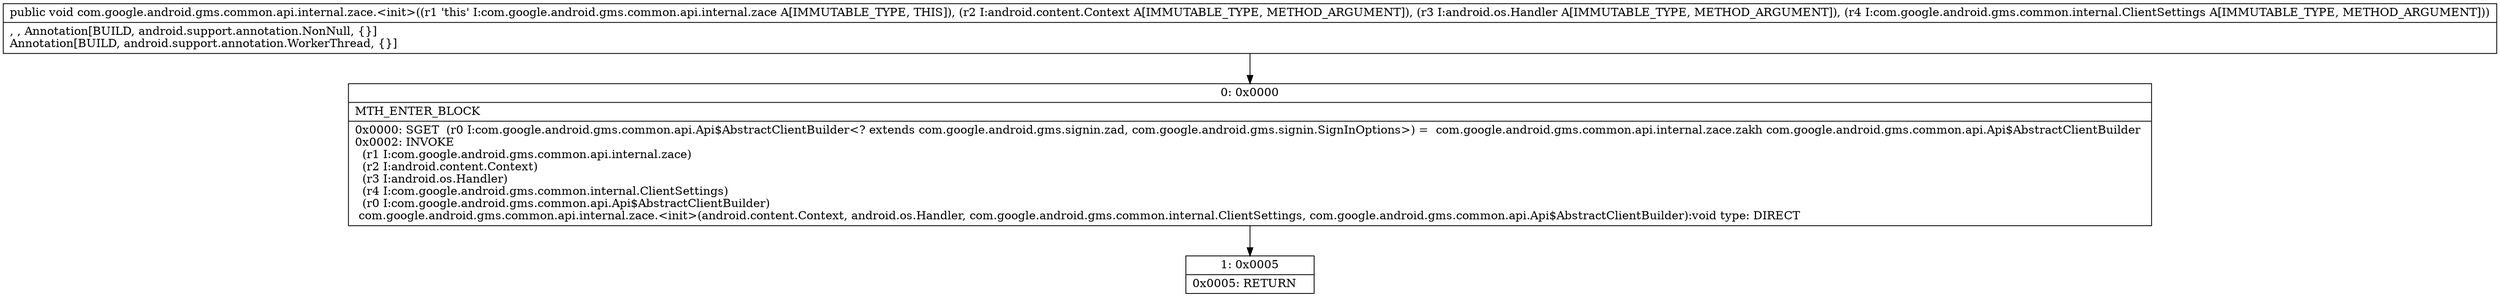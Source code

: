 digraph "CFG forcom.google.android.gms.common.api.internal.zace.\<init\>(Landroid\/content\/Context;Landroid\/os\/Handler;Lcom\/google\/android\/gms\/common\/internal\/ClientSettings;)V" {
Node_0 [shape=record,label="{0\:\ 0x0000|MTH_ENTER_BLOCK\l|0x0000: SGET  (r0 I:com.google.android.gms.common.api.Api$AbstractClientBuilder\<? extends com.google.android.gms.signin.zad, com.google.android.gms.signin.SignInOptions\>) =  com.google.android.gms.common.api.internal.zace.zakh com.google.android.gms.common.api.Api$AbstractClientBuilder \l0x0002: INVOKE  \l  (r1 I:com.google.android.gms.common.api.internal.zace)\l  (r2 I:android.content.Context)\l  (r3 I:android.os.Handler)\l  (r4 I:com.google.android.gms.common.internal.ClientSettings)\l  (r0 I:com.google.android.gms.common.api.Api$AbstractClientBuilder)\l com.google.android.gms.common.api.internal.zace.\<init\>(android.content.Context, android.os.Handler, com.google.android.gms.common.internal.ClientSettings, com.google.android.gms.common.api.Api$AbstractClientBuilder):void type: DIRECT \l}"];
Node_1 [shape=record,label="{1\:\ 0x0005|0x0005: RETURN   \l}"];
MethodNode[shape=record,label="{public void com.google.android.gms.common.api.internal.zace.\<init\>((r1 'this' I:com.google.android.gms.common.api.internal.zace A[IMMUTABLE_TYPE, THIS]), (r2 I:android.content.Context A[IMMUTABLE_TYPE, METHOD_ARGUMENT]), (r3 I:android.os.Handler A[IMMUTABLE_TYPE, METHOD_ARGUMENT]), (r4 I:com.google.android.gms.common.internal.ClientSettings A[IMMUTABLE_TYPE, METHOD_ARGUMENT]))  | , , Annotation[BUILD, android.support.annotation.NonNull, \{\}]\lAnnotation[BUILD, android.support.annotation.WorkerThread, \{\}]\l}"];
MethodNode -> Node_0;
Node_0 -> Node_1;
}

